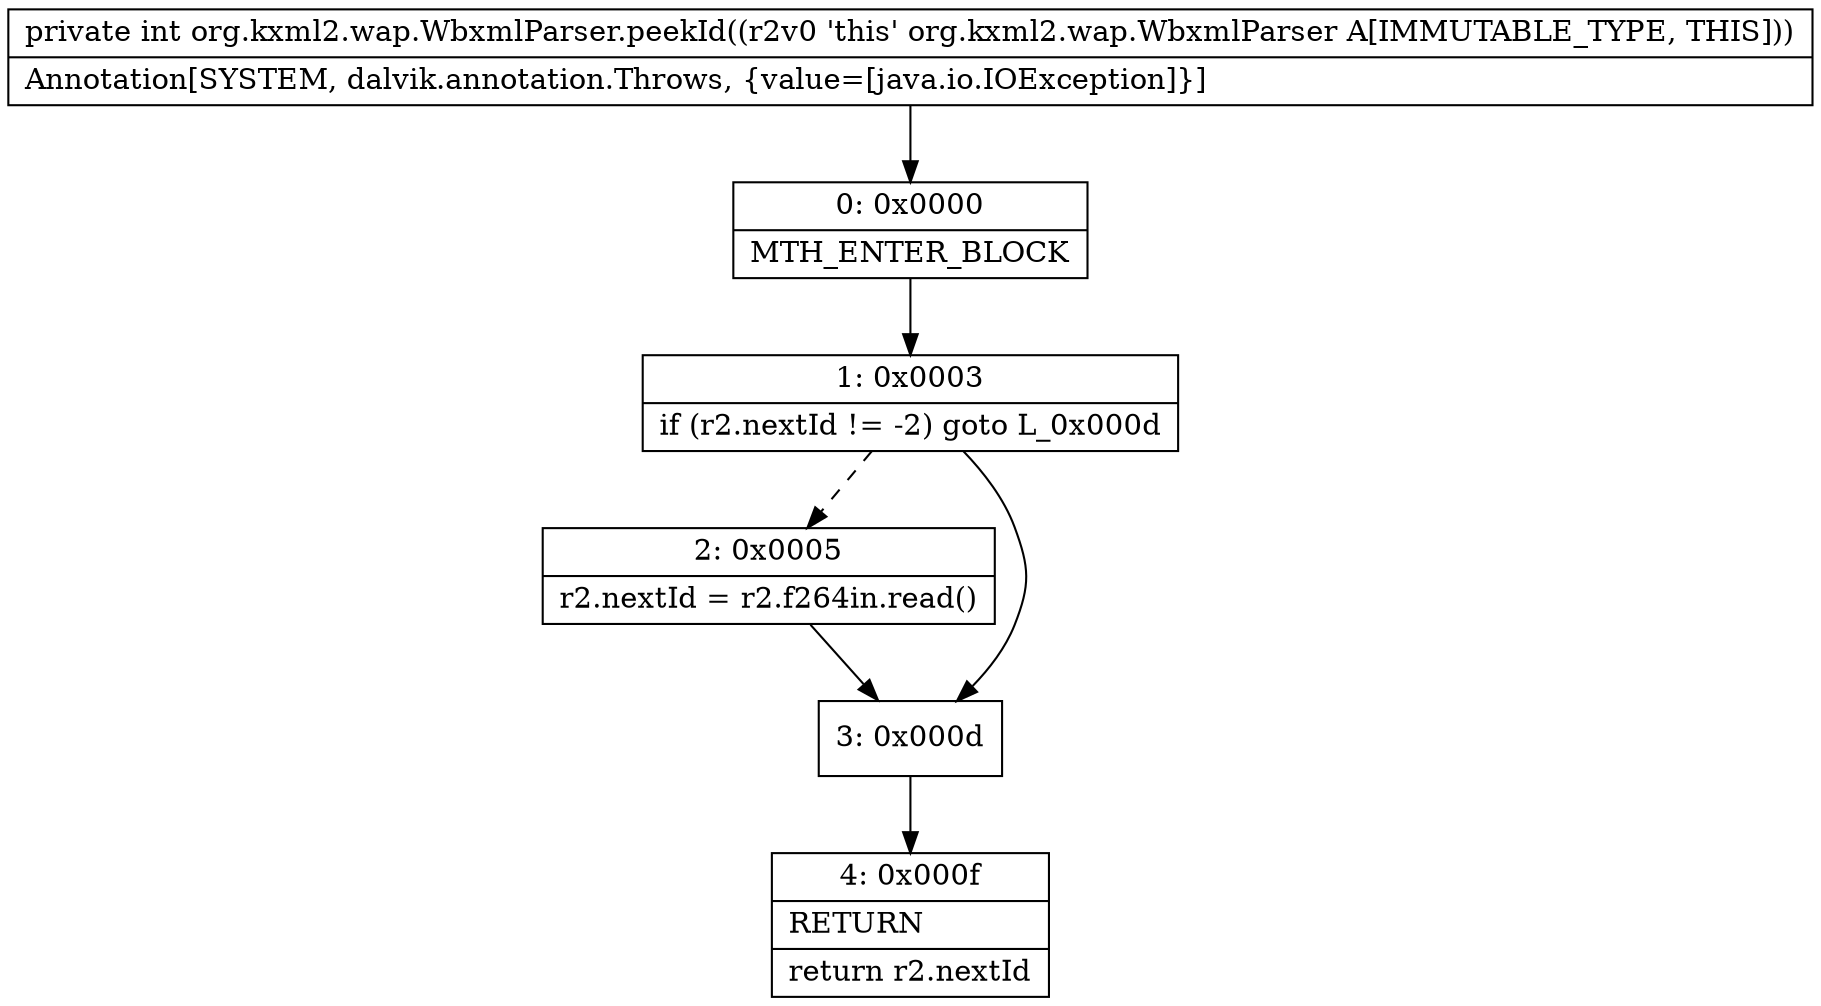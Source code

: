 digraph "CFG fororg.kxml2.wap.WbxmlParser.peekId()I" {
Node_0 [shape=record,label="{0\:\ 0x0000|MTH_ENTER_BLOCK\l}"];
Node_1 [shape=record,label="{1\:\ 0x0003|if (r2.nextId != \-2) goto L_0x000d\l}"];
Node_2 [shape=record,label="{2\:\ 0x0005|r2.nextId = r2.f264in.read()\l}"];
Node_3 [shape=record,label="{3\:\ 0x000d}"];
Node_4 [shape=record,label="{4\:\ 0x000f|RETURN\l|return r2.nextId\l}"];
MethodNode[shape=record,label="{private int org.kxml2.wap.WbxmlParser.peekId((r2v0 'this' org.kxml2.wap.WbxmlParser A[IMMUTABLE_TYPE, THIS]))  | Annotation[SYSTEM, dalvik.annotation.Throws, \{value=[java.io.IOException]\}]\l}"];
MethodNode -> Node_0;
Node_0 -> Node_1;
Node_1 -> Node_2[style=dashed];
Node_1 -> Node_3;
Node_2 -> Node_3;
Node_3 -> Node_4;
}

